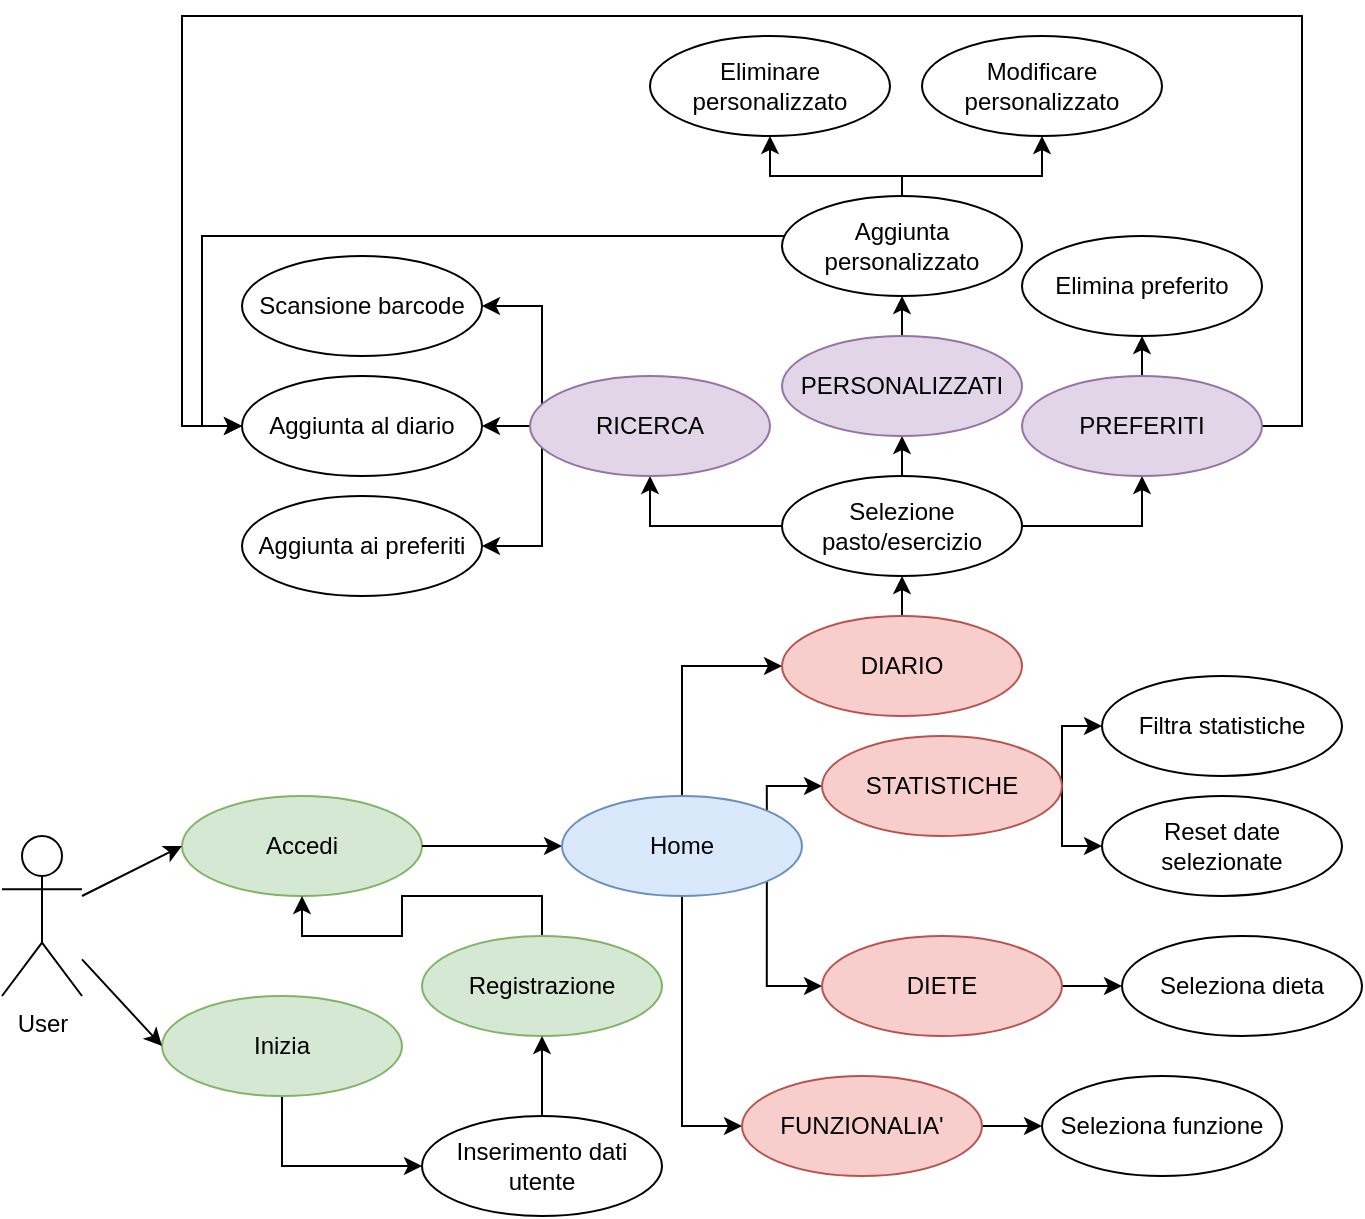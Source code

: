 <mxfile version="20.1.1" type="device"><diagram id="bE0M7rYzzDYs4zWGY0qH" name="Page-1"><mxGraphModel dx="1138" dy="1727" grid="1" gridSize="10" guides="1" tooltips="1" connect="1" arrows="1" fold="1" page="1" pageScale="1" pageWidth="827" pageHeight="1169" math="0" shadow="0"><root><mxCell id="0"/><mxCell id="1" parent="0"/><mxCell id="MPtr5i3o3m4no0__sKxr-1" value="User" style="shape=umlActor;verticalLabelPosition=bottom;verticalAlign=top;html=1;outlineConnect=0;" parent="1" vertex="1"><mxGeometry x="90" y="240" width="40" height="80" as="geometry"/></mxCell><mxCell id="MPtr5i3o3m4no0__sKxr-2" value="Accedi" style="ellipse;whiteSpace=wrap;html=1;fillColor=#d5e8d4;strokeColor=#82b366;" parent="1" vertex="1"><mxGeometry x="180" y="220" width="120" height="50" as="geometry"/></mxCell><mxCell id="KTHVFeJBwV4MP1RdGQSb-59" style="edgeStyle=orthogonalEdgeStyle;rounded=0;orthogonalLoop=1;jettySize=auto;html=1;exitX=0.5;exitY=1;exitDx=0;exitDy=0;entryX=0;entryY=0.5;entryDx=0;entryDy=0;" edge="1" parent="1" source="MPtr5i3o3m4no0__sKxr-3" target="KTHVFeJBwV4MP1RdGQSb-58"><mxGeometry relative="1" as="geometry"/></mxCell><mxCell id="MPtr5i3o3m4no0__sKxr-3" value="Inizia" style="ellipse;whiteSpace=wrap;html=1;fillColor=#d5e8d4;strokeColor=#82b366;" parent="1" vertex="1"><mxGeometry x="170" y="320" width="120" height="50" as="geometry"/></mxCell><mxCell id="KTHVFeJBwV4MP1RdGQSb-1" value="" style="endArrow=classic;html=1;rounded=0;entryX=0;entryY=0.5;entryDx=0;entryDy=0;" edge="1" parent="1" source="MPtr5i3o3m4no0__sKxr-1" target="MPtr5i3o3m4no0__sKxr-2"><mxGeometry width="50" height="50" relative="1" as="geometry"><mxPoint x="140" y="260" as="sourcePoint"/><mxPoint x="230" y="250" as="targetPoint"/></mxGeometry></mxCell><mxCell id="KTHVFeJBwV4MP1RdGQSb-2" value="" style="endArrow=classic;html=1;rounded=0;entryX=0;entryY=0.5;entryDx=0;entryDy=0;" edge="1" parent="1" source="MPtr5i3o3m4no0__sKxr-1" target="MPtr5i3o3m4no0__sKxr-3"><mxGeometry width="50" height="50" relative="1" as="geometry"><mxPoint x="140" y="280" as="sourcePoint"/><mxPoint x="220" y="340" as="targetPoint"/></mxGeometry></mxCell><mxCell id="KTHVFeJBwV4MP1RdGQSb-3" value="" style="endArrow=classic;html=1;rounded=0;exitX=1;exitY=0.5;exitDx=0;exitDy=0;entryX=0;entryY=0.5;entryDx=0;entryDy=0;" edge="1" parent="1" source="MPtr5i3o3m4no0__sKxr-2" target="KTHVFeJBwV4MP1RdGQSb-4"><mxGeometry width="50" height="50" relative="1" as="geometry"><mxPoint x="380" y="210" as="sourcePoint"/><mxPoint x="420" y="185" as="targetPoint"/></mxGeometry></mxCell><mxCell id="KTHVFeJBwV4MP1RdGQSb-14" style="edgeStyle=orthogonalEdgeStyle;rounded=0;orthogonalLoop=1;jettySize=auto;html=1;exitX=0.5;exitY=0;exitDx=0;exitDy=0;entryX=0;entryY=0.5;entryDx=0;entryDy=0;" edge="1" parent="1" source="KTHVFeJBwV4MP1RdGQSb-4" target="KTHVFeJBwV4MP1RdGQSb-10"><mxGeometry relative="1" as="geometry"/></mxCell><mxCell id="KTHVFeJBwV4MP1RdGQSb-15" style="edgeStyle=orthogonalEdgeStyle;rounded=0;orthogonalLoop=1;jettySize=auto;html=1;exitX=1;exitY=0;exitDx=0;exitDy=0;entryX=0;entryY=0.5;entryDx=0;entryDy=0;" edge="1" parent="1" source="KTHVFeJBwV4MP1RdGQSb-4" target="KTHVFeJBwV4MP1RdGQSb-11"><mxGeometry relative="1" as="geometry"><Array as="points"><mxPoint x="473" y="215"/></Array></mxGeometry></mxCell><mxCell id="KTHVFeJBwV4MP1RdGQSb-16" style="edgeStyle=orthogonalEdgeStyle;rounded=0;orthogonalLoop=1;jettySize=auto;html=1;exitX=1;exitY=1;exitDx=0;exitDy=0;entryX=0;entryY=0.5;entryDx=0;entryDy=0;" edge="1" parent="1" source="KTHVFeJBwV4MP1RdGQSb-4" target="KTHVFeJBwV4MP1RdGQSb-12"><mxGeometry relative="1" as="geometry"><Array as="points"><mxPoint x="473" y="315"/></Array></mxGeometry></mxCell><mxCell id="KTHVFeJBwV4MP1RdGQSb-17" style="edgeStyle=orthogonalEdgeStyle;rounded=0;orthogonalLoop=1;jettySize=auto;html=1;exitX=0.5;exitY=1;exitDx=0;exitDy=0;entryX=0;entryY=0.5;entryDx=0;entryDy=0;" edge="1" parent="1" source="KTHVFeJBwV4MP1RdGQSb-4" target="KTHVFeJBwV4MP1RdGQSb-13"><mxGeometry relative="1" as="geometry"/></mxCell><mxCell id="KTHVFeJBwV4MP1RdGQSb-4" value="Home" style="ellipse;whiteSpace=wrap;html=1;fillColor=#dae8fc;strokeColor=#6c8ebf;" vertex="1" parent="1"><mxGeometry x="370" y="220" width="120" height="50" as="geometry"/></mxCell><mxCell id="KTHVFeJBwV4MP1RdGQSb-9" style="edgeStyle=orthogonalEdgeStyle;rounded=0;orthogonalLoop=1;jettySize=auto;html=1;exitX=0.5;exitY=0;exitDx=0;exitDy=0;entryX=0.5;entryY=1;entryDx=0;entryDy=0;" edge="1" parent="1" source="KTHVFeJBwV4MP1RdGQSb-6" target="MPtr5i3o3m4no0__sKxr-2"><mxGeometry relative="1" as="geometry"><Array as="points"><mxPoint x="360" y="270"/><mxPoint x="290" y="270"/><mxPoint x="290" y="290"/><mxPoint x="240" y="290"/></Array></mxGeometry></mxCell><mxCell id="KTHVFeJBwV4MP1RdGQSb-6" value="Registrazione" style="ellipse;whiteSpace=wrap;html=1;fillColor=#d5e8d4;strokeColor=#82b366;" vertex="1" parent="1"><mxGeometry x="300" y="290" width="120" height="50" as="geometry"/></mxCell><mxCell id="KTHVFeJBwV4MP1RdGQSb-20" style="edgeStyle=orthogonalEdgeStyle;rounded=0;orthogonalLoop=1;jettySize=auto;html=1;exitX=0.5;exitY=0;exitDx=0;exitDy=0;entryX=0.5;entryY=1;entryDx=0;entryDy=0;" edge="1" parent="1" source="KTHVFeJBwV4MP1RdGQSb-10" target="KTHVFeJBwV4MP1RdGQSb-19"><mxGeometry relative="1" as="geometry"/></mxCell><mxCell id="KTHVFeJBwV4MP1RdGQSb-10" value="DIARIO" style="ellipse;whiteSpace=wrap;html=1;fillColor=#f8cecc;strokeColor=#b85450;" vertex="1" parent="1"><mxGeometry x="480" y="130" width="120" height="50" as="geometry"/></mxCell><mxCell id="KTHVFeJBwV4MP1RdGQSb-52" style="edgeStyle=orthogonalEdgeStyle;rounded=0;orthogonalLoop=1;jettySize=auto;html=1;exitX=1;exitY=0.5;exitDx=0;exitDy=0;entryX=0;entryY=0.5;entryDx=0;entryDy=0;" edge="1" parent="1" source="KTHVFeJBwV4MP1RdGQSb-11" target="KTHVFeJBwV4MP1RdGQSb-49"><mxGeometry relative="1" as="geometry"><Array as="points"><mxPoint x="620" y="185"/></Array></mxGeometry></mxCell><mxCell id="KTHVFeJBwV4MP1RdGQSb-53" style="edgeStyle=orthogonalEdgeStyle;rounded=0;orthogonalLoop=1;jettySize=auto;html=1;exitX=1;exitY=0.5;exitDx=0;exitDy=0;entryX=0;entryY=0.5;entryDx=0;entryDy=0;" edge="1" parent="1" source="KTHVFeJBwV4MP1RdGQSb-11" target="KTHVFeJBwV4MP1RdGQSb-50"><mxGeometry relative="1" as="geometry"><Array as="points"><mxPoint x="620" y="245"/></Array></mxGeometry></mxCell><mxCell id="KTHVFeJBwV4MP1RdGQSb-11" value="STATISTICHE" style="ellipse;whiteSpace=wrap;html=1;fillColor=#f8cecc;strokeColor=#b85450;" vertex="1" parent="1"><mxGeometry x="500" y="190" width="120" height="50" as="geometry"/></mxCell><mxCell id="KTHVFeJBwV4MP1RdGQSb-55" style="edgeStyle=orthogonalEdgeStyle;rounded=0;orthogonalLoop=1;jettySize=auto;html=1;exitX=1;exitY=0.5;exitDx=0;exitDy=0;entryX=0;entryY=0.5;entryDx=0;entryDy=0;" edge="1" parent="1" source="KTHVFeJBwV4MP1RdGQSb-12" target="KTHVFeJBwV4MP1RdGQSb-54"><mxGeometry relative="1" as="geometry"/></mxCell><mxCell id="KTHVFeJBwV4MP1RdGQSb-12" value="DIETE" style="ellipse;whiteSpace=wrap;html=1;fillColor=#f8cecc;strokeColor=#b85450;" vertex="1" parent="1"><mxGeometry x="500" y="290" width="120" height="50" as="geometry"/></mxCell><mxCell id="KTHVFeJBwV4MP1RdGQSb-57" style="edgeStyle=orthogonalEdgeStyle;rounded=0;orthogonalLoop=1;jettySize=auto;html=1;exitX=1;exitY=0.5;exitDx=0;exitDy=0;entryX=0;entryY=0.5;entryDx=0;entryDy=0;" edge="1" parent="1" source="KTHVFeJBwV4MP1RdGQSb-13" target="KTHVFeJBwV4MP1RdGQSb-56"><mxGeometry relative="1" as="geometry"/></mxCell><mxCell id="KTHVFeJBwV4MP1RdGQSb-13" value="FUNZIONALIA'" style="ellipse;whiteSpace=wrap;html=1;fillColor=#f8cecc;strokeColor=#b85450;" vertex="1" parent="1"><mxGeometry x="460" y="360" width="120" height="50" as="geometry"/></mxCell><mxCell id="KTHVFeJBwV4MP1RdGQSb-24" style="edgeStyle=orthogonalEdgeStyle;rounded=0;orthogonalLoop=1;jettySize=auto;html=1;exitX=0.5;exitY=0;exitDx=0;exitDy=0;entryX=0.5;entryY=1;entryDx=0;entryDy=0;" edge="1" parent="1" source="KTHVFeJBwV4MP1RdGQSb-19" target="KTHVFeJBwV4MP1RdGQSb-22"><mxGeometry relative="1" as="geometry"/></mxCell><mxCell id="KTHVFeJBwV4MP1RdGQSb-25" style="edgeStyle=orthogonalEdgeStyle;rounded=0;orthogonalLoop=1;jettySize=auto;html=1;exitX=0;exitY=0.5;exitDx=0;exitDy=0;entryX=0.5;entryY=1;entryDx=0;entryDy=0;" edge="1" parent="1" source="KTHVFeJBwV4MP1RdGQSb-19" target="KTHVFeJBwV4MP1RdGQSb-21"><mxGeometry relative="1" as="geometry"/></mxCell><mxCell id="KTHVFeJBwV4MP1RdGQSb-26" style="edgeStyle=orthogonalEdgeStyle;rounded=0;orthogonalLoop=1;jettySize=auto;html=1;exitX=1;exitY=0.5;exitDx=0;exitDy=0;entryX=0.5;entryY=1;entryDx=0;entryDy=0;" edge="1" parent="1" source="KTHVFeJBwV4MP1RdGQSb-19" target="KTHVFeJBwV4MP1RdGQSb-23"><mxGeometry relative="1" as="geometry"/></mxCell><mxCell id="KTHVFeJBwV4MP1RdGQSb-19" value="Selezione pasto/esercizio" style="ellipse;whiteSpace=wrap;html=1;" vertex="1" parent="1"><mxGeometry x="480" y="60" width="120" height="50" as="geometry"/></mxCell><mxCell id="KTHVFeJBwV4MP1RdGQSb-36" style="edgeStyle=orthogonalEdgeStyle;rounded=0;orthogonalLoop=1;jettySize=auto;html=1;exitX=0;exitY=0.5;exitDx=0;exitDy=0;entryX=1;entryY=0.5;entryDx=0;entryDy=0;" edge="1" parent="1" source="KTHVFeJBwV4MP1RdGQSb-21" target="KTHVFeJBwV4MP1RdGQSb-27"><mxGeometry relative="1" as="geometry"/></mxCell><mxCell id="KTHVFeJBwV4MP1RdGQSb-37" style="edgeStyle=orthogonalEdgeStyle;rounded=0;orthogonalLoop=1;jettySize=auto;html=1;entryX=1;entryY=0.5;entryDx=0;entryDy=0;" edge="1" parent="1" target="KTHVFeJBwV4MP1RdGQSb-35"><mxGeometry relative="1" as="geometry"><mxPoint x="360" y="30" as="sourcePoint"/><Array as="points"><mxPoint x="360" y="-25"/></Array></mxGeometry></mxCell><mxCell id="KTHVFeJBwV4MP1RdGQSb-38" style="edgeStyle=orthogonalEdgeStyle;rounded=0;orthogonalLoop=1;jettySize=auto;html=1;exitX=0;exitY=0.5;exitDx=0;exitDy=0;entryX=1;entryY=0.5;entryDx=0;entryDy=0;" edge="1" parent="1" source="KTHVFeJBwV4MP1RdGQSb-21" target="KTHVFeJBwV4MP1RdGQSb-29"><mxGeometry relative="1" as="geometry"><Array as="points"><mxPoint x="360" y="35"/><mxPoint x="360" y="95"/></Array></mxGeometry></mxCell><mxCell id="KTHVFeJBwV4MP1RdGQSb-21" value="RICERCA" style="ellipse;whiteSpace=wrap;html=1;fillColor=#e1d5e7;strokeColor=#9673a6;" vertex="1" parent="1"><mxGeometry x="354" y="10" width="120" height="50" as="geometry"/></mxCell><mxCell id="KTHVFeJBwV4MP1RdGQSb-40" style="edgeStyle=orthogonalEdgeStyle;rounded=0;orthogonalLoop=1;jettySize=auto;html=1;exitX=0.5;exitY=0;exitDx=0;exitDy=0;entryX=0.5;entryY=1;entryDx=0;entryDy=0;" edge="1" parent="1" source="KTHVFeJBwV4MP1RdGQSb-22" target="KTHVFeJBwV4MP1RdGQSb-39"><mxGeometry relative="1" as="geometry"/></mxCell><mxCell id="KTHVFeJBwV4MP1RdGQSb-22" value="PERSONALIZZATI" style="ellipse;whiteSpace=wrap;html=1;fillColor=#e1d5e7;strokeColor=#9673a6;" vertex="1" parent="1"><mxGeometry x="480" y="-10" width="120" height="50" as="geometry"/></mxCell><mxCell id="KTHVFeJBwV4MP1RdGQSb-47" style="edgeStyle=orthogonalEdgeStyle;rounded=0;orthogonalLoop=1;jettySize=auto;html=1;exitX=0.5;exitY=0;exitDx=0;exitDy=0;entryX=0.5;entryY=1;entryDx=0;entryDy=0;" edge="1" parent="1" source="KTHVFeJBwV4MP1RdGQSb-23" target="KTHVFeJBwV4MP1RdGQSb-46"><mxGeometry relative="1" as="geometry"/></mxCell><mxCell id="KTHVFeJBwV4MP1RdGQSb-48" style="edgeStyle=orthogonalEdgeStyle;rounded=0;orthogonalLoop=1;jettySize=auto;html=1;exitX=1;exitY=0.5;exitDx=0;exitDy=0;entryX=0;entryY=0.5;entryDx=0;entryDy=0;" edge="1" parent="1" source="KTHVFeJBwV4MP1RdGQSb-23" target="KTHVFeJBwV4MP1RdGQSb-27"><mxGeometry relative="1" as="geometry"><Array as="points"><mxPoint x="740" y="35"/><mxPoint x="740" y="-170"/><mxPoint x="180" y="-170"/><mxPoint x="180" y="35"/></Array></mxGeometry></mxCell><mxCell id="KTHVFeJBwV4MP1RdGQSb-23" value="PREFERITI" style="ellipse;whiteSpace=wrap;html=1;fillColor=#e1d5e7;strokeColor=#9673a6;" vertex="1" parent="1"><mxGeometry x="600" y="10" width="120" height="50" as="geometry"/></mxCell><mxCell id="KTHVFeJBwV4MP1RdGQSb-27" value="Aggiunta al diario" style="ellipse;whiteSpace=wrap;html=1;" vertex="1" parent="1"><mxGeometry x="210" y="10" width="120" height="50" as="geometry"/></mxCell><mxCell id="KTHVFeJBwV4MP1RdGQSb-29" value="Aggiunta ai preferiti" style="ellipse;whiteSpace=wrap;html=1;" vertex="1" parent="1"><mxGeometry x="210" y="70" width="120" height="50" as="geometry"/></mxCell><mxCell id="KTHVFeJBwV4MP1RdGQSb-35" value="Scansione barcode" style="ellipse;whiteSpace=wrap;html=1;" vertex="1" parent="1"><mxGeometry x="210" y="-50" width="120" height="50" as="geometry"/></mxCell><mxCell id="KTHVFeJBwV4MP1RdGQSb-41" style="edgeStyle=orthogonalEdgeStyle;rounded=0;orthogonalLoop=1;jettySize=auto;html=1;exitX=0;exitY=0;exitDx=0;exitDy=0;entryX=0;entryY=0.5;entryDx=0;entryDy=0;" edge="1" parent="1" source="KTHVFeJBwV4MP1RdGQSb-39" target="KTHVFeJBwV4MP1RdGQSb-27"><mxGeometry relative="1" as="geometry"><Array as="points"><mxPoint x="497" y="-60"/><mxPoint x="190" y="-60"/><mxPoint x="190" y="35"/></Array></mxGeometry></mxCell><mxCell id="KTHVFeJBwV4MP1RdGQSb-44" style="edgeStyle=orthogonalEdgeStyle;rounded=0;orthogonalLoop=1;jettySize=auto;html=1;exitX=0.5;exitY=0;exitDx=0;exitDy=0;entryX=0.5;entryY=1;entryDx=0;entryDy=0;" edge="1" parent="1" source="KTHVFeJBwV4MP1RdGQSb-39" target="KTHVFeJBwV4MP1RdGQSb-42"><mxGeometry relative="1" as="geometry"><Array as="points"><mxPoint x="474" y="-90"/></Array></mxGeometry></mxCell><mxCell id="KTHVFeJBwV4MP1RdGQSb-45" style="edgeStyle=orthogonalEdgeStyle;rounded=0;orthogonalLoop=1;jettySize=auto;html=1;exitX=0.5;exitY=0;exitDx=0;exitDy=0;entryX=0.5;entryY=1;entryDx=0;entryDy=0;" edge="1" parent="1" source="KTHVFeJBwV4MP1RdGQSb-39" target="KTHVFeJBwV4MP1RdGQSb-43"><mxGeometry relative="1" as="geometry"><Array as="points"><mxPoint x="610" y="-90"/></Array></mxGeometry></mxCell><mxCell id="KTHVFeJBwV4MP1RdGQSb-39" value="Aggiunta personalizzato" style="ellipse;whiteSpace=wrap;html=1;" vertex="1" parent="1"><mxGeometry x="480" y="-80" width="120" height="50" as="geometry"/></mxCell><mxCell id="KTHVFeJBwV4MP1RdGQSb-42" value="Eliminare personalizzato" style="ellipse;whiteSpace=wrap;html=1;" vertex="1" parent="1"><mxGeometry x="414" y="-160" width="120" height="50" as="geometry"/></mxCell><mxCell id="KTHVFeJBwV4MP1RdGQSb-43" value="Modificare personalizzato" style="ellipse;whiteSpace=wrap;html=1;" vertex="1" parent="1"><mxGeometry x="550" y="-160" width="120" height="50" as="geometry"/></mxCell><mxCell id="KTHVFeJBwV4MP1RdGQSb-46" value="Elimina preferito" style="ellipse;whiteSpace=wrap;html=1;" vertex="1" parent="1"><mxGeometry x="600" y="-60" width="120" height="50" as="geometry"/></mxCell><mxCell id="KTHVFeJBwV4MP1RdGQSb-49" value="Filtra statistiche" style="ellipse;whiteSpace=wrap;html=1;" vertex="1" parent="1"><mxGeometry x="640" y="160" width="120" height="50" as="geometry"/></mxCell><mxCell id="KTHVFeJBwV4MP1RdGQSb-50" value="Reset date selezionate" style="ellipse;whiteSpace=wrap;html=1;" vertex="1" parent="1"><mxGeometry x="640" y="220" width="120" height="50" as="geometry"/></mxCell><mxCell id="KTHVFeJBwV4MP1RdGQSb-54" value="Seleziona dieta" style="ellipse;whiteSpace=wrap;html=1;" vertex="1" parent="1"><mxGeometry x="650" y="290" width="120" height="50" as="geometry"/></mxCell><mxCell id="KTHVFeJBwV4MP1RdGQSb-56" value="Seleziona funzione" style="ellipse;whiteSpace=wrap;html=1;" vertex="1" parent="1"><mxGeometry x="610" y="360" width="120" height="50" as="geometry"/></mxCell><mxCell id="KTHVFeJBwV4MP1RdGQSb-60" style="edgeStyle=orthogonalEdgeStyle;rounded=0;orthogonalLoop=1;jettySize=auto;html=1;exitX=0.5;exitY=0;exitDx=0;exitDy=0;entryX=0.5;entryY=1;entryDx=0;entryDy=0;" edge="1" parent="1" source="KTHVFeJBwV4MP1RdGQSb-58" target="KTHVFeJBwV4MP1RdGQSb-6"><mxGeometry relative="1" as="geometry"/></mxCell><mxCell id="KTHVFeJBwV4MP1RdGQSb-58" value="Inserimento dati utente" style="ellipse;whiteSpace=wrap;html=1;" vertex="1" parent="1"><mxGeometry x="300" y="380" width="120" height="50" as="geometry"/></mxCell></root></mxGraphModel></diagram></mxfile>